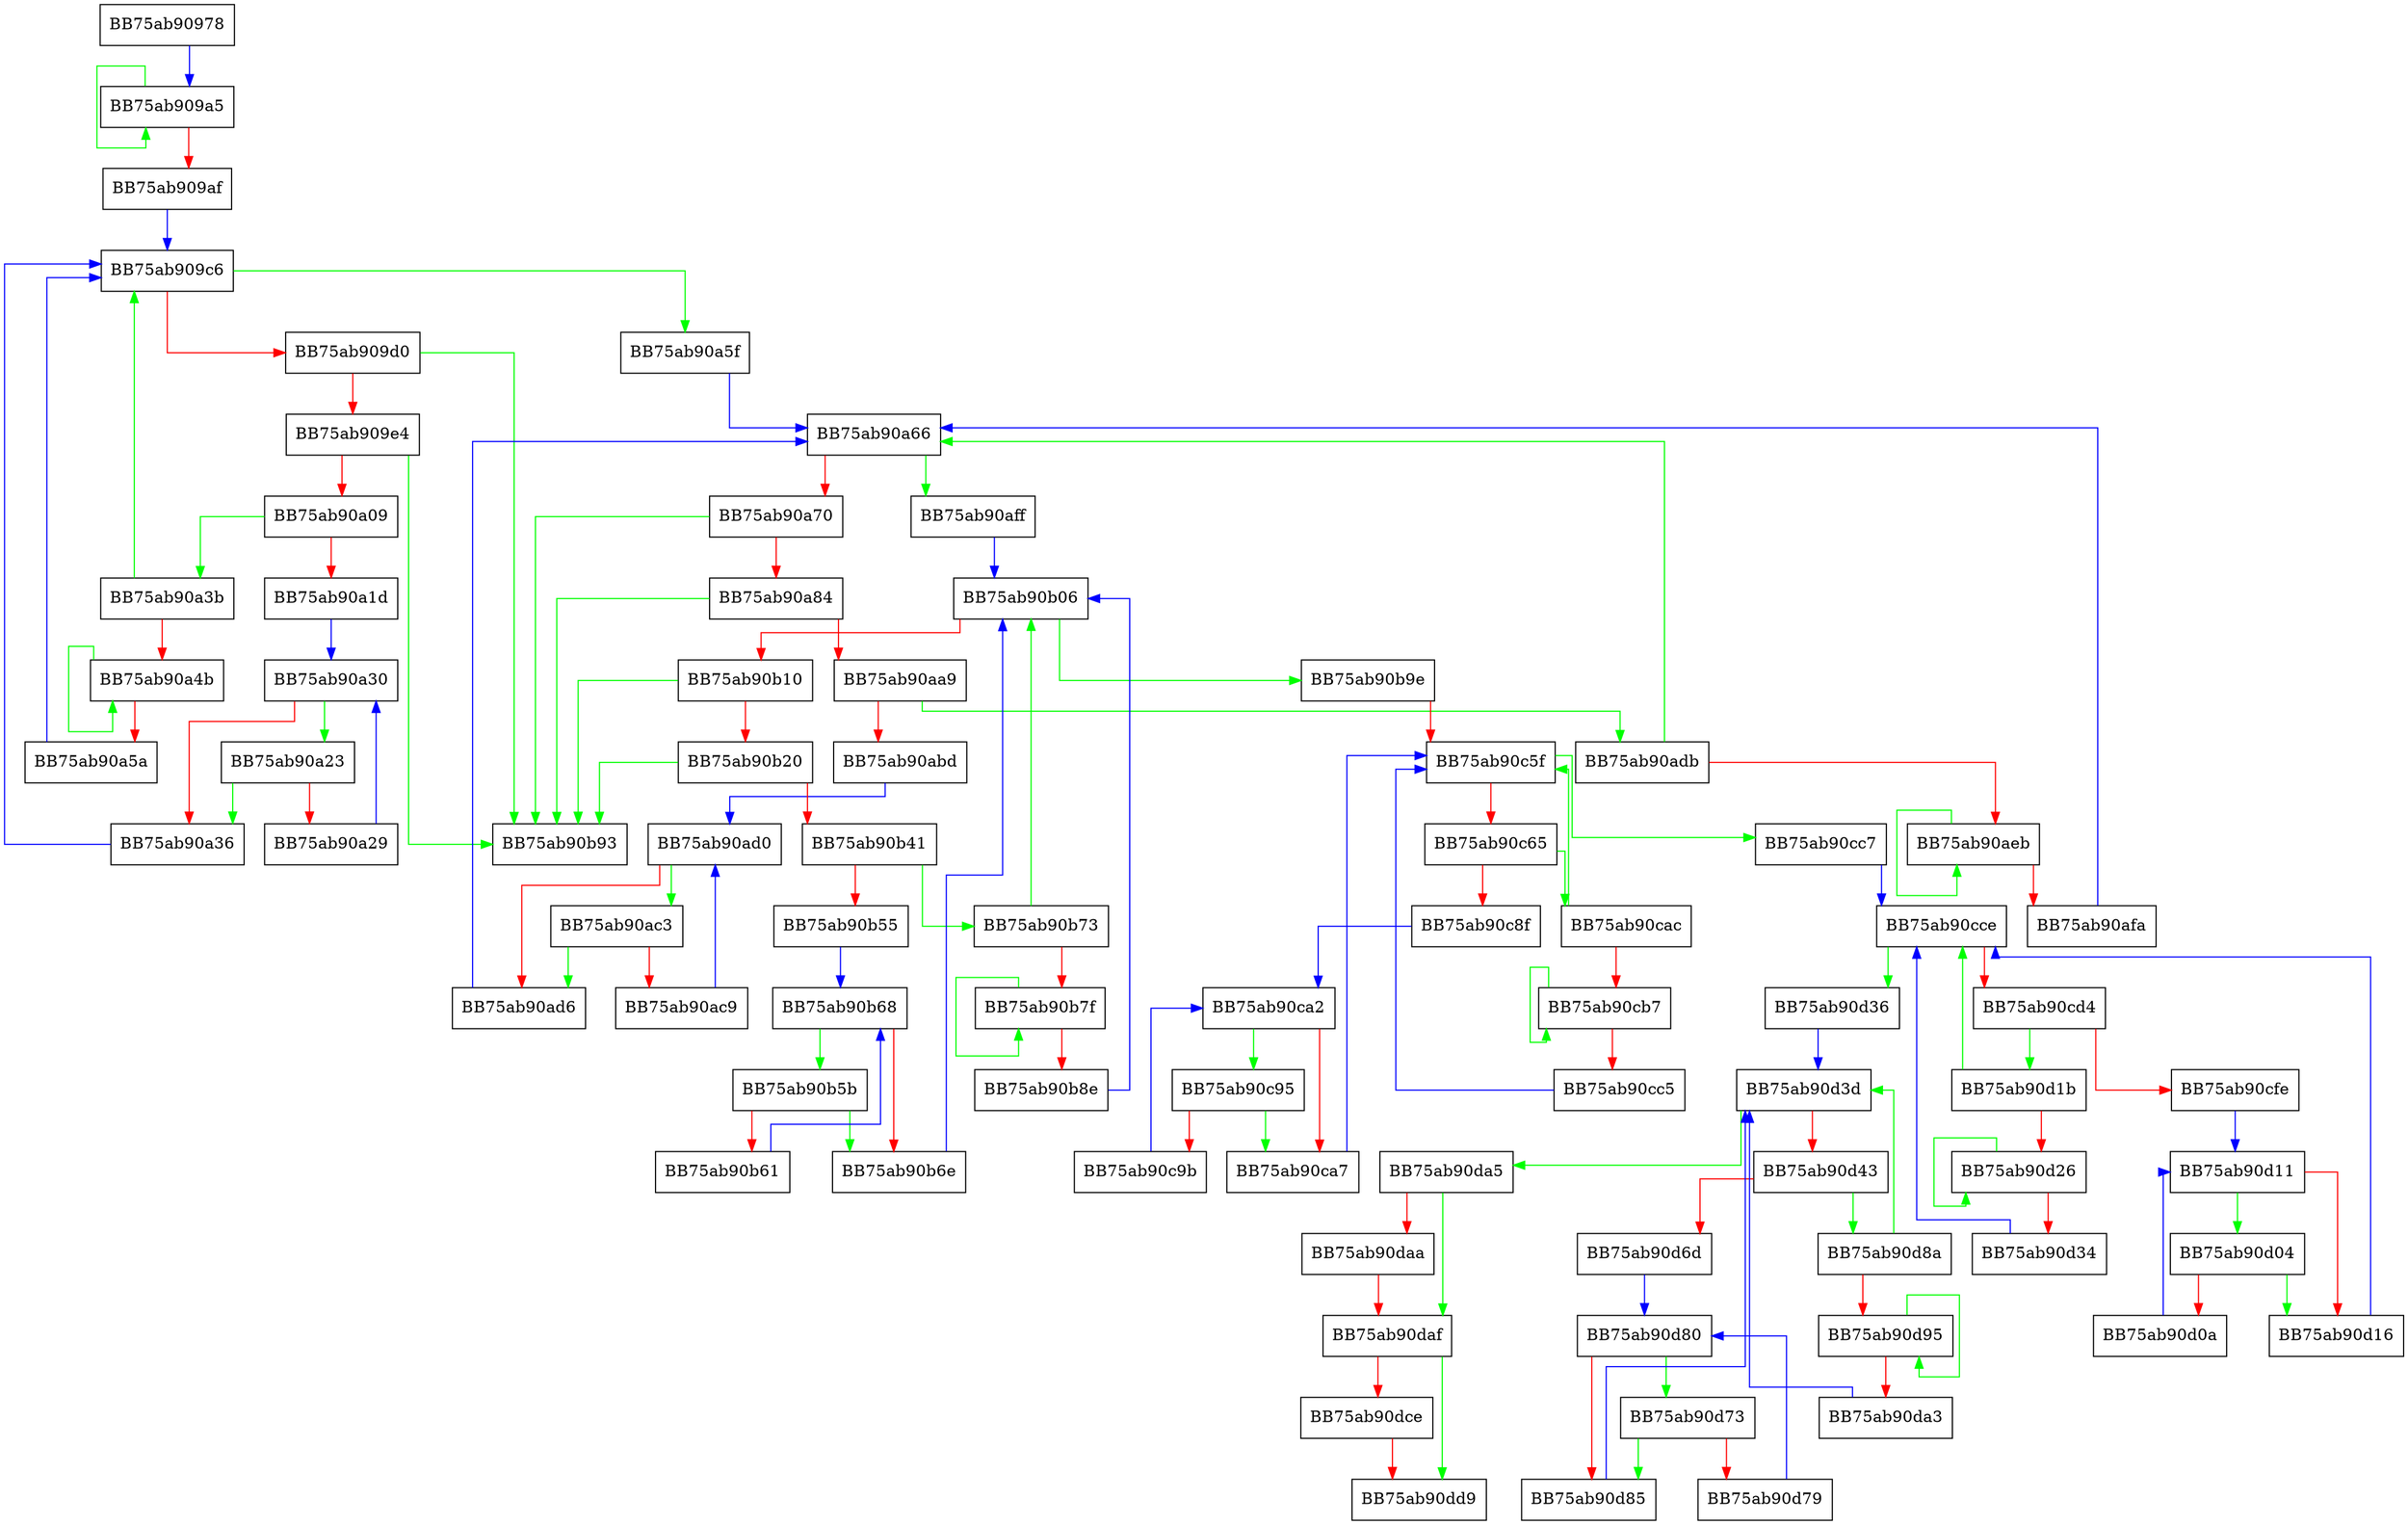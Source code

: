 digraph Persist {
  node [shape="box"];
  graph [splines=ortho];
  BB75ab90978 -> BB75ab909a5 [color="blue"];
  BB75ab909a5 -> BB75ab909a5 [color="green"];
  BB75ab909a5 -> BB75ab909af [color="red"];
  BB75ab909af -> BB75ab909c6 [color="blue"];
  BB75ab909c6 -> BB75ab90a5f [color="green"];
  BB75ab909c6 -> BB75ab909d0 [color="red"];
  BB75ab909d0 -> BB75ab90b93 [color="green"];
  BB75ab909d0 -> BB75ab909e4 [color="red"];
  BB75ab909e4 -> BB75ab90b93 [color="green"];
  BB75ab909e4 -> BB75ab90a09 [color="red"];
  BB75ab90a09 -> BB75ab90a3b [color="green"];
  BB75ab90a09 -> BB75ab90a1d [color="red"];
  BB75ab90a1d -> BB75ab90a30 [color="blue"];
  BB75ab90a23 -> BB75ab90a36 [color="green"];
  BB75ab90a23 -> BB75ab90a29 [color="red"];
  BB75ab90a29 -> BB75ab90a30 [color="blue"];
  BB75ab90a30 -> BB75ab90a23 [color="green"];
  BB75ab90a30 -> BB75ab90a36 [color="red"];
  BB75ab90a36 -> BB75ab909c6 [color="blue"];
  BB75ab90a3b -> BB75ab909c6 [color="green"];
  BB75ab90a3b -> BB75ab90a4b [color="red"];
  BB75ab90a4b -> BB75ab90a4b [color="green"];
  BB75ab90a4b -> BB75ab90a5a [color="red"];
  BB75ab90a5a -> BB75ab909c6 [color="blue"];
  BB75ab90a5f -> BB75ab90a66 [color="blue"];
  BB75ab90a66 -> BB75ab90aff [color="green"];
  BB75ab90a66 -> BB75ab90a70 [color="red"];
  BB75ab90a70 -> BB75ab90b93 [color="green"];
  BB75ab90a70 -> BB75ab90a84 [color="red"];
  BB75ab90a84 -> BB75ab90b93 [color="green"];
  BB75ab90a84 -> BB75ab90aa9 [color="red"];
  BB75ab90aa9 -> BB75ab90adb [color="green"];
  BB75ab90aa9 -> BB75ab90abd [color="red"];
  BB75ab90abd -> BB75ab90ad0 [color="blue"];
  BB75ab90ac3 -> BB75ab90ad6 [color="green"];
  BB75ab90ac3 -> BB75ab90ac9 [color="red"];
  BB75ab90ac9 -> BB75ab90ad0 [color="blue"];
  BB75ab90ad0 -> BB75ab90ac3 [color="green"];
  BB75ab90ad0 -> BB75ab90ad6 [color="red"];
  BB75ab90ad6 -> BB75ab90a66 [color="blue"];
  BB75ab90adb -> BB75ab90a66 [color="green"];
  BB75ab90adb -> BB75ab90aeb [color="red"];
  BB75ab90aeb -> BB75ab90aeb [color="green"];
  BB75ab90aeb -> BB75ab90afa [color="red"];
  BB75ab90afa -> BB75ab90a66 [color="blue"];
  BB75ab90aff -> BB75ab90b06 [color="blue"];
  BB75ab90b06 -> BB75ab90b9e [color="green"];
  BB75ab90b06 -> BB75ab90b10 [color="red"];
  BB75ab90b10 -> BB75ab90b93 [color="green"];
  BB75ab90b10 -> BB75ab90b20 [color="red"];
  BB75ab90b20 -> BB75ab90b93 [color="green"];
  BB75ab90b20 -> BB75ab90b41 [color="red"];
  BB75ab90b41 -> BB75ab90b73 [color="green"];
  BB75ab90b41 -> BB75ab90b55 [color="red"];
  BB75ab90b55 -> BB75ab90b68 [color="blue"];
  BB75ab90b5b -> BB75ab90b6e [color="green"];
  BB75ab90b5b -> BB75ab90b61 [color="red"];
  BB75ab90b61 -> BB75ab90b68 [color="blue"];
  BB75ab90b68 -> BB75ab90b5b [color="green"];
  BB75ab90b68 -> BB75ab90b6e [color="red"];
  BB75ab90b6e -> BB75ab90b06 [color="blue"];
  BB75ab90b73 -> BB75ab90b06 [color="green"];
  BB75ab90b73 -> BB75ab90b7f [color="red"];
  BB75ab90b7f -> BB75ab90b7f [color="green"];
  BB75ab90b7f -> BB75ab90b8e [color="red"];
  BB75ab90b8e -> BB75ab90b06 [color="blue"];
  BB75ab90b9e -> BB75ab90c5f [color="red"];
  BB75ab90c5f -> BB75ab90cc7 [color="green"];
  BB75ab90c5f -> BB75ab90c65 [color="red"];
  BB75ab90c65 -> BB75ab90cac [color="green"];
  BB75ab90c65 -> BB75ab90c8f [color="red"];
  BB75ab90c8f -> BB75ab90ca2 [color="blue"];
  BB75ab90c95 -> BB75ab90ca7 [color="green"];
  BB75ab90c95 -> BB75ab90c9b [color="red"];
  BB75ab90c9b -> BB75ab90ca2 [color="blue"];
  BB75ab90ca2 -> BB75ab90c95 [color="green"];
  BB75ab90ca2 -> BB75ab90ca7 [color="red"];
  BB75ab90ca7 -> BB75ab90c5f [color="blue"];
  BB75ab90cac -> BB75ab90c5f [color="green"];
  BB75ab90cac -> BB75ab90cb7 [color="red"];
  BB75ab90cb7 -> BB75ab90cb7 [color="green"];
  BB75ab90cb7 -> BB75ab90cc5 [color="red"];
  BB75ab90cc5 -> BB75ab90c5f [color="blue"];
  BB75ab90cc7 -> BB75ab90cce [color="blue"];
  BB75ab90cce -> BB75ab90d36 [color="green"];
  BB75ab90cce -> BB75ab90cd4 [color="red"];
  BB75ab90cd4 -> BB75ab90d1b [color="green"];
  BB75ab90cd4 -> BB75ab90cfe [color="red"];
  BB75ab90cfe -> BB75ab90d11 [color="blue"];
  BB75ab90d04 -> BB75ab90d16 [color="green"];
  BB75ab90d04 -> BB75ab90d0a [color="red"];
  BB75ab90d0a -> BB75ab90d11 [color="blue"];
  BB75ab90d11 -> BB75ab90d04 [color="green"];
  BB75ab90d11 -> BB75ab90d16 [color="red"];
  BB75ab90d16 -> BB75ab90cce [color="blue"];
  BB75ab90d1b -> BB75ab90cce [color="green"];
  BB75ab90d1b -> BB75ab90d26 [color="red"];
  BB75ab90d26 -> BB75ab90d26 [color="green"];
  BB75ab90d26 -> BB75ab90d34 [color="red"];
  BB75ab90d34 -> BB75ab90cce [color="blue"];
  BB75ab90d36 -> BB75ab90d3d [color="blue"];
  BB75ab90d3d -> BB75ab90da5 [color="green"];
  BB75ab90d3d -> BB75ab90d43 [color="red"];
  BB75ab90d43 -> BB75ab90d8a [color="green"];
  BB75ab90d43 -> BB75ab90d6d [color="red"];
  BB75ab90d6d -> BB75ab90d80 [color="blue"];
  BB75ab90d73 -> BB75ab90d85 [color="green"];
  BB75ab90d73 -> BB75ab90d79 [color="red"];
  BB75ab90d79 -> BB75ab90d80 [color="blue"];
  BB75ab90d80 -> BB75ab90d73 [color="green"];
  BB75ab90d80 -> BB75ab90d85 [color="red"];
  BB75ab90d85 -> BB75ab90d3d [color="blue"];
  BB75ab90d8a -> BB75ab90d3d [color="green"];
  BB75ab90d8a -> BB75ab90d95 [color="red"];
  BB75ab90d95 -> BB75ab90d95 [color="green"];
  BB75ab90d95 -> BB75ab90da3 [color="red"];
  BB75ab90da3 -> BB75ab90d3d [color="blue"];
  BB75ab90da5 -> BB75ab90daf [color="green"];
  BB75ab90da5 -> BB75ab90daa [color="red"];
  BB75ab90daa -> BB75ab90daf [color="red"];
  BB75ab90daf -> BB75ab90dd9 [color="green"];
  BB75ab90daf -> BB75ab90dce [color="red"];
  BB75ab90dce -> BB75ab90dd9 [color="red"];
}